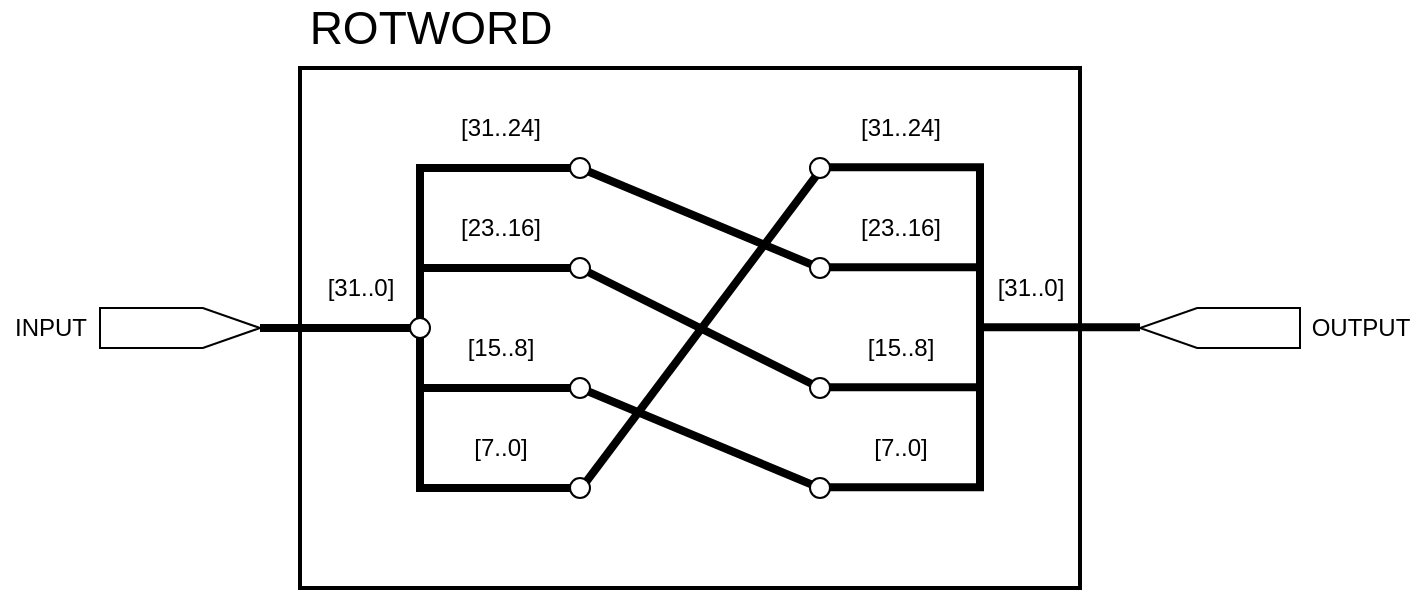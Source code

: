 <mxfile version="14.5.1" type="device"><diagram id="BblRYuqFpF9s9NS05hZN" name="Page-1"><mxGraphModel dx="599" dy="341" grid="1" gridSize="10" guides="1" tooltips="1" connect="1" arrows="1" fold="1" page="1" pageScale="1" pageWidth="1000000" pageHeight="1000000" math="0" shadow="0"><root><mxCell id="0"/><mxCell id="1" parent="0"/><mxCell id="I4hXHBdx1t9gnB2TFhY--41" value="" style="rounded=0;whiteSpace=wrap;html=1;fillColor=none;strokeWidth=2;" parent="1" vertex="1"><mxGeometry x="1820" y="1230" width="390" height="260" as="geometry"/></mxCell><mxCell id="I4hXHBdx1t9gnB2TFhY--1" value="" style="verticalLabelPosition=bottom;shadow=0;dashed=0;align=center;html=1;verticalAlign=top;shape=mxgraph.electrical.abstract.dac;" parent="1" vertex="1"><mxGeometry x="1720" y="1350" width="80" height="20" as="geometry"/></mxCell><mxCell id="I4hXHBdx1t9gnB2TFhY--2" value="INPUT" style="text;html=1;align=center;verticalAlign=middle;resizable=0;points=[];autosize=1;" parent="1" vertex="1"><mxGeometry x="1670" y="1350" width="50" height="20" as="geometry"/></mxCell><mxCell id="I4hXHBdx1t9gnB2TFhY--3" value="" style="endArrow=none;html=1;exitX=1;exitY=0.5;exitDx=0;exitDy=0;exitPerimeter=0;strokeWidth=4;" parent="1" source="I4hXHBdx1t9gnB2TFhY--1" edge="1"><mxGeometry width="50" height="50" relative="1" as="geometry"><mxPoint x="1760" y="1390" as="sourcePoint"/><mxPoint x="1880" y="1360" as="targetPoint"/></mxGeometry></mxCell><mxCell id="I4hXHBdx1t9gnB2TFhY--4" value="" style="endArrow=none;html=1;strokeWidth=4;" parent="1" edge="1"><mxGeometry width="50" height="50" relative="1" as="geometry"><mxPoint x="1880" y="1440.8" as="sourcePoint"/><mxPoint x="1880" y="1280" as="targetPoint"/></mxGeometry></mxCell><mxCell id="I4hXHBdx1t9gnB2TFhY--5" value="" style="endArrow=none;html=1;strokeWidth=4;" parent="1" edge="1"><mxGeometry width="50" height="50" relative="1" as="geometry"><mxPoint x="1878" y="1280" as="sourcePoint"/><mxPoint x="1960" y="1280" as="targetPoint"/></mxGeometry></mxCell><mxCell id="I4hXHBdx1t9gnB2TFhY--6" value="" style="endArrow=none;html=1;strokeWidth=4;" parent="1" edge="1"><mxGeometry width="50" height="50" relative="1" as="geometry"><mxPoint x="1878" y="1440" as="sourcePoint"/><mxPoint x="1962" y="1440" as="targetPoint"/></mxGeometry></mxCell><mxCell id="I4hXHBdx1t9gnB2TFhY--7" value="" style="endArrow=none;html=1;strokeWidth=4;" parent="1" edge="1"><mxGeometry width="50" height="50" relative="1" as="geometry"><mxPoint x="1880" y="1330" as="sourcePoint"/><mxPoint x="1962" y="1330" as="targetPoint"/></mxGeometry></mxCell><mxCell id="I4hXHBdx1t9gnB2TFhY--8" value="" style="endArrow=none;html=1;strokeWidth=4;" parent="1" edge="1"><mxGeometry width="50" height="50" relative="1" as="geometry"><mxPoint x="1880" y="1390" as="sourcePoint"/><mxPoint x="1962" y="1390" as="targetPoint"/></mxGeometry></mxCell><mxCell id="I4hXHBdx1t9gnB2TFhY--9" value="" style="verticalLabelPosition=bottom;shadow=0;dashed=0;align=center;html=1;verticalAlign=top;shape=mxgraph.electrical.abstract.dac;flipH=1;" parent="1" vertex="1"><mxGeometry x="2240" y="1350" width="80" height="20" as="geometry"/></mxCell><mxCell id="I4hXHBdx1t9gnB2TFhY--10" value="" style="endArrow=none;html=1;exitX=1;exitY=0.5;exitDx=0;exitDy=0;exitPerimeter=0;strokeWidth=4;" parent="1" edge="1"><mxGeometry width="50" height="50" relative="1" as="geometry"><mxPoint x="2160" y="1359.66" as="sourcePoint"/><mxPoint x="2240" y="1359.66" as="targetPoint"/></mxGeometry></mxCell><mxCell id="I4hXHBdx1t9gnB2TFhY--11" value="" style="endArrow=none;html=1;strokeWidth=4;" parent="1" edge="1"><mxGeometry width="50" height="50" relative="1" as="geometry"><mxPoint x="2080" y="1279.66" as="sourcePoint"/><mxPoint x="2162" y="1279.66" as="targetPoint"/></mxGeometry></mxCell><mxCell id="I4hXHBdx1t9gnB2TFhY--12" value="" style="endArrow=none;html=1;strokeWidth=4;" parent="1" edge="1"><mxGeometry width="50" height="50" relative="1" as="geometry"><mxPoint x="2080" y="1439.66" as="sourcePoint"/><mxPoint x="2162" y="1439.66" as="targetPoint"/></mxGeometry></mxCell><mxCell id="I4hXHBdx1t9gnB2TFhY--13" value="" style="endArrow=none;html=1;strokeWidth=4;" parent="1" edge="1"><mxGeometry width="50" height="50" relative="1" as="geometry"><mxPoint x="2080" y="1329.66" as="sourcePoint"/><mxPoint x="2162" y="1329.66" as="targetPoint"/></mxGeometry></mxCell><mxCell id="I4hXHBdx1t9gnB2TFhY--14" value="" style="endArrow=none;html=1;strokeWidth=4;" parent="1" edge="1"><mxGeometry width="50" height="50" relative="1" as="geometry"><mxPoint x="2080" y="1389.66" as="sourcePoint"/><mxPoint x="2162" y="1389.66" as="targetPoint"/></mxGeometry></mxCell><mxCell id="I4hXHBdx1t9gnB2TFhY--15" value="" style="endArrow=none;html=1;strokeWidth=4;" parent="1" edge="1"><mxGeometry width="50" height="50" relative="1" as="geometry"><mxPoint x="2160" y="1440.4" as="sourcePoint"/><mxPoint x="2160" y="1279.6" as="targetPoint"/></mxGeometry></mxCell><mxCell id="I4hXHBdx1t9gnB2TFhY--16" value="[31..0]" style="text;html=1;align=center;verticalAlign=middle;resizable=0;points=[];autosize=1;" parent="1" vertex="1"><mxGeometry x="1825" y="1330" width="50" height="20" as="geometry"/></mxCell><mxCell id="I4hXHBdx1t9gnB2TFhY--17" value="[31..0]" style="text;html=1;align=center;verticalAlign=middle;resizable=0;points=[];autosize=1;" parent="1" vertex="1"><mxGeometry x="2160" y="1330" width="50" height="20" as="geometry"/></mxCell><mxCell id="I4hXHBdx1t9gnB2TFhY--18" value="[31..24]" style="text;html=1;align=center;verticalAlign=middle;resizable=0;points=[];autosize=1;" parent="1" vertex="1"><mxGeometry x="1890" y="1250" width="60" height="20" as="geometry"/></mxCell><mxCell id="I4hXHBdx1t9gnB2TFhY--19" value="[23..16]" style="text;html=1;align=center;verticalAlign=middle;resizable=0;points=[];autosize=1;" parent="1" vertex="1"><mxGeometry x="1890" y="1300" width="60" height="20" as="geometry"/></mxCell><mxCell id="I4hXHBdx1t9gnB2TFhY--20" value="[15..8]" style="text;html=1;align=center;verticalAlign=middle;resizable=0;points=[];autosize=1;" parent="1" vertex="1"><mxGeometry x="1895" y="1360" width="50" height="20" as="geometry"/></mxCell><mxCell id="I4hXHBdx1t9gnB2TFhY--21" value="[7..0]" style="text;html=1;align=center;verticalAlign=middle;resizable=0;points=[];autosize=1;" parent="1" vertex="1"><mxGeometry x="1900" y="1410" width="40" height="20" as="geometry"/></mxCell><mxCell id="I4hXHBdx1t9gnB2TFhY--22" value="[31..24]" style="text;html=1;align=center;verticalAlign=middle;resizable=0;points=[];autosize=1;" parent="1" vertex="1"><mxGeometry x="2090" y="1250" width="60" height="20" as="geometry"/></mxCell><mxCell id="I4hXHBdx1t9gnB2TFhY--23" value="[23..16]" style="text;html=1;align=center;verticalAlign=middle;resizable=0;points=[];autosize=1;" parent="1" vertex="1"><mxGeometry x="2090" y="1300" width="60" height="20" as="geometry"/></mxCell><mxCell id="I4hXHBdx1t9gnB2TFhY--24" value="[15..8]" style="text;html=1;align=center;verticalAlign=middle;resizable=0;points=[];autosize=1;" parent="1" vertex="1"><mxGeometry x="2095" y="1360" width="50" height="20" as="geometry"/></mxCell><mxCell id="I4hXHBdx1t9gnB2TFhY--25" value="[7..0]" style="text;html=1;align=center;verticalAlign=middle;resizable=0;points=[];autosize=1;" parent="1" vertex="1"><mxGeometry x="2100" y="1410" width="40" height="20" as="geometry"/></mxCell><mxCell id="I4hXHBdx1t9gnB2TFhY--26" value="" style="endArrow=none;html=1;strokeWidth=4;" parent="1" edge="1"><mxGeometry width="50" height="50" relative="1" as="geometry"><mxPoint x="1960" y="1441" as="sourcePoint"/><mxPoint x="2081" y="1280" as="targetPoint"/></mxGeometry></mxCell><mxCell id="I4hXHBdx1t9gnB2TFhY--27" value="" style="endArrow=none;html=1;strokeWidth=4;" parent="1" edge="1"><mxGeometry width="50" height="50" relative="1" as="geometry"><mxPoint x="1960" y="1390" as="sourcePoint"/><mxPoint x="2080" y="1440" as="targetPoint"/></mxGeometry></mxCell><mxCell id="I4hXHBdx1t9gnB2TFhY--28" value="" style="endArrow=none;html=1;strokeWidth=4;" parent="1" edge="1"><mxGeometry width="50" height="50" relative="1" as="geometry"><mxPoint x="1960" y="1330" as="sourcePoint"/><mxPoint x="2080" y="1390" as="targetPoint"/></mxGeometry></mxCell><mxCell id="I4hXHBdx1t9gnB2TFhY--29" value="" style="endArrow=none;html=1;strokeWidth=4;" parent="1" edge="1"><mxGeometry width="50" height="50" relative="1" as="geometry"><mxPoint x="1960" y="1280" as="sourcePoint"/><mxPoint x="2080" y="1330" as="targetPoint"/></mxGeometry></mxCell><mxCell id="I4hXHBdx1t9gnB2TFhY--30" value="" style="ellipse;whiteSpace=wrap;html=1;aspect=fixed;fillColor=#FFFFFF;" parent="1" vertex="1"><mxGeometry x="1875" y="1355" width="10" height="10" as="geometry"/></mxCell><mxCell id="I4hXHBdx1t9gnB2TFhY--32" value="" style="ellipse;whiteSpace=wrap;html=1;aspect=fixed;fillColor=#FFFFFF;" parent="1" vertex="1"><mxGeometry x="1955" y="1275" width="10" height="10" as="geometry"/></mxCell><mxCell id="I4hXHBdx1t9gnB2TFhY--33" value="" style="ellipse;whiteSpace=wrap;html=1;aspect=fixed;fillColor=#FFFFFF;" parent="1" vertex="1"><mxGeometry x="1955" y="1325" width="10" height="10" as="geometry"/></mxCell><mxCell id="I4hXHBdx1t9gnB2TFhY--34" value="" style="ellipse;whiteSpace=wrap;html=1;aspect=fixed;fillColor=#FFFFFF;" parent="1" vertex="1"><mxGeometry x="1955" y="1385" width="10" height="10" as="geometry"/></mxCell><mxCell id="I4hXHBdx1t9gnB2TFhY--35" value="" style="ellipse;whiteSpace=wrap;html=1;aspect=fixed;fillColor=#FFFFFF;" parent="1" vertex="1"><mxGeometry x="1955" y="1435" width="10" height="10" as="geometry"/></mxCell><mxCell id="I4hXHBdx1t9gnB2TFhY--36" value="" style="ellipse;whiteSpace=wrap;html=1;aspect=fixed;fillColor=#FFFFFF;" parent="1" vertex="1"><mxGeometry x="2075" y="1275" width="10" height="10" as="geometry"/></mxCell><mxCell id="I4hXHBdx1t9gnB2TFhY--37" value="" style="ellipse;whiteSpace=wrap;html=1;aspect=fixed;fillColor=#FFFFFF;" parent="1" vertex="1"><mxGeometry x="2075" y="1325" width="10" height="10" as="geometry"/></mxCell><mxCell id="I4hXHBdx1t9gnB2TFhY--38" value="" style="ellipse;whiteSpace=wrap;html=1;aspect=fixed;fillColor=#FFFFFF;" parent="1" vertex="1"><mxGeometry x="2075" y="1385" width="10" height="10" as="geometry"/></mxCell><mxCell id="I4hXHBdx1t9gnB2TFhY--39" value="" style="ellipse;whiteSpace=wrap;html=1;aspect=fixed;fillColor=#FFFFFF;" parent="1" vertex="1"><mxGeometry x="2075" y="1435" width="10" height="10" as="geometry"/></mxCell><mxCell id="I4hXHBdx1t9gnB2TFhY--40" value="OUTPUT" style="text;html=1;align=center;verticalAlign=middle;resizable=0;points=[];autosize=1;" parent="1" vertex="1"><mxGeometry x="2320" y="1350" width="60" height="20" as="geometry"/></mxCell><mxCell id="I4hXHBdx1t9gnB2TFhY--42" value="&lt;font style=&quot;font-size: 23px&quot;&gt;ROTWORD&lt;/font&gt;" style="text;html=1;align=center;verticalAlign=middle;resizable=0;points=[];autosize=1;" parent="1" vertex="1"><mxGeometry x="1815" y="1200" width="140" height="20" as="geometry"/></mxCell></root></mxGraphModel></diagram></mxfile>